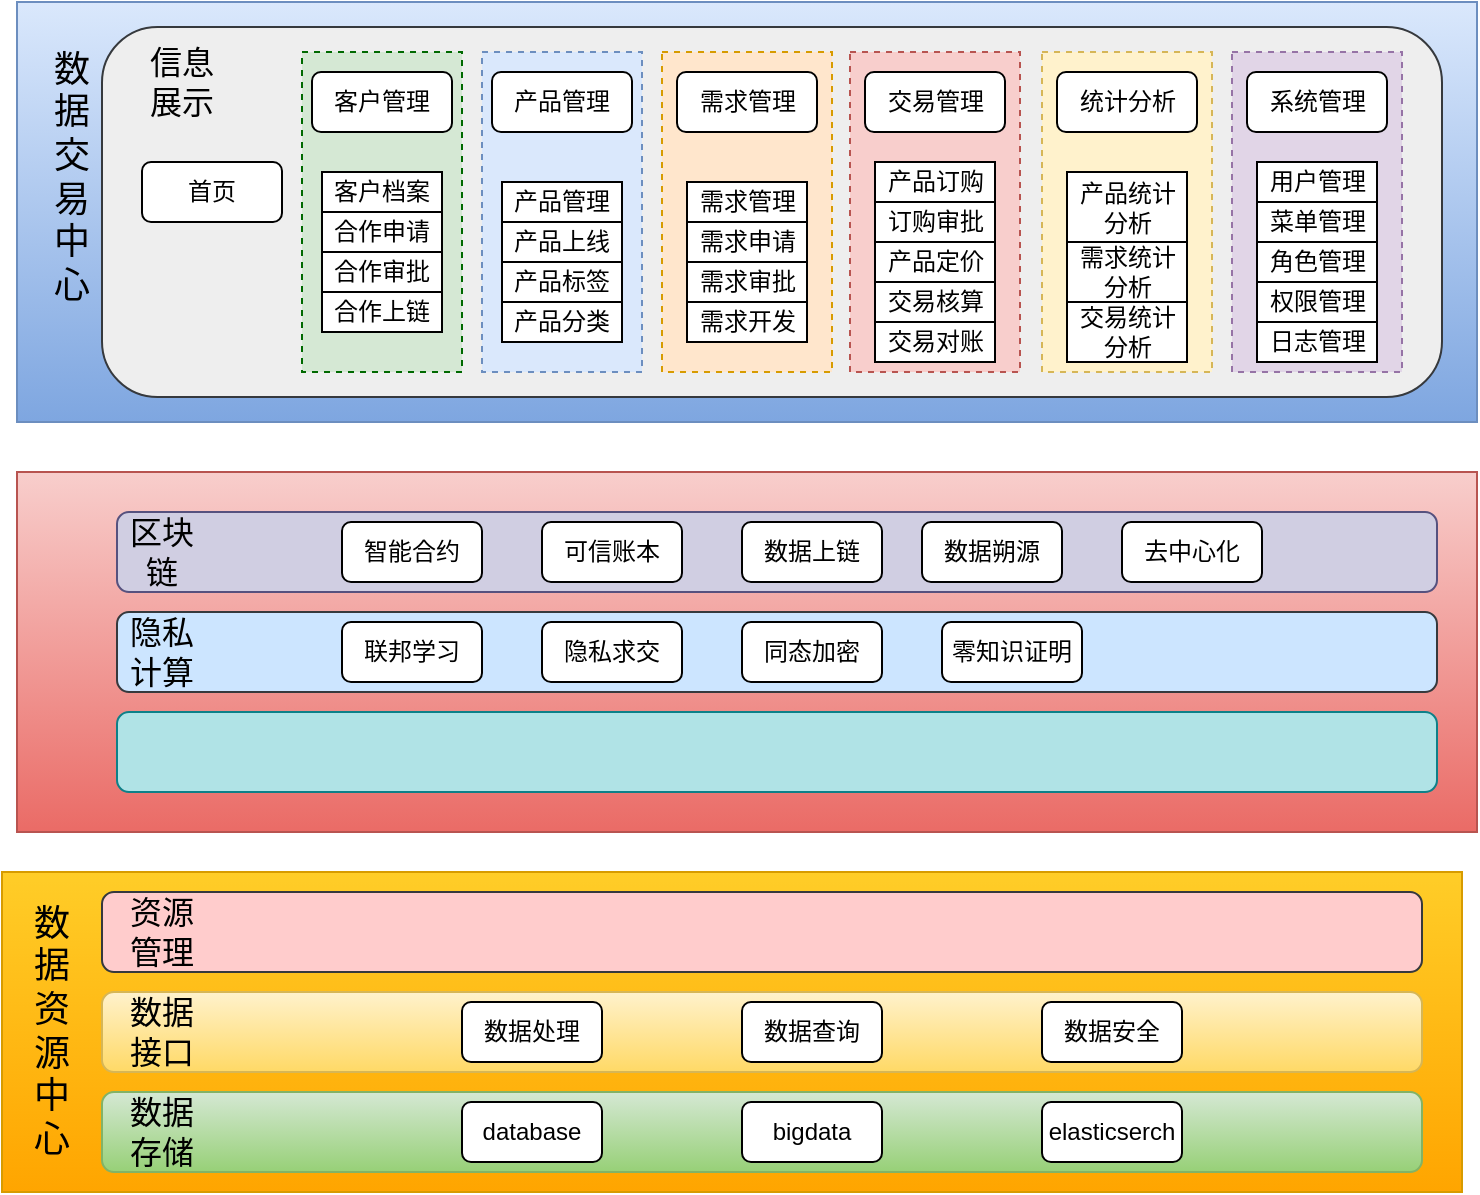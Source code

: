 <mxfile version="21.0.4" type="github" pages="2">
  <diagram name="第 1 页" id="IMjAlpp3Ztoz9SvU_dgs">
    <mxGraphModel dx="1006" dy="516" grid="1" gridSize="10" guides="1" tooltips="1" connect="1" arrows="1" fold="1" page="1" pageScale="1" pageWidth="1200" pageHeight="1920" math="0" shadow="0">
      <root>
        <mxCell id="0" />
        <mxCell id="1" parent="0" />
        <mxCell id="INxmrjbLJUZYRgkc83wa-1" value="" style="rounded=0;whiteSpace=wrap;html=1;fillColor=#ffcd28;gradientColor=#ffa500;strokeColor=#d79b00;" parent="1" vertex="1">
          <mxGeometry x="80" y="570" width="730" height="160" as="geometry" />
        </mxCell>
        <mxCell id="INxmrjbLJUZYRgkc83wa-2" value="" style="rounded=0;whiteSpace=wrap;html=1;fillColor=#dae8fc;strokeColor=#6c8ebf;gradientColor=#7ea6e0;" parent="1" vertex="1">
          <mxGeometry x="87.5" y="135" width="730" height="210" as="geometry" />
        </mxCell>
        <mxCell id="INxmrjbLJUZYRgkc83wa-3" value="" style="rounded=0;whiteSpace=wrap;html=1;fillColor=#f8cecc;gradientColor=#ea6b66;strokeColor=#b85450;gradientDirection=south;" parent="1" vertex="1">
          <mxGeometry x="87.5" y="370" width="730" height="180" as="geometry" />
        </mxCell>
        <mxCell id="INxmrjbLJUZYRgkc83wa-5" value="" style="rounded=1;whiteSpace=wrap;html=1;fillColor=#fff2cc;gradientColor=#ffd966;strokeColor=#d6b656;" parent="1" vertex="1">
          <mxGeometry x="130" y="630" width="660" height="40" as="geometry" />
        </mxCell>
        <mxCell id="INxmrjbLJUZYRgkc83wa-6" value="" style="rounded=1;whiteSpace=wrap;html=1;fillColor=#d5e8d4;gradientColor=#97d077;strokeColor=#82b366;" parent="1" vertex="1">
          <mxGeometry x="130" y="680" width="660" height="40" as="geometry" />
        </mxCell>
        <mxCell id="INxmrjbLJUZYRgkc83wa-8" value="" style="rounded=1;whiteSpace=wrap;html=1;fillColor=#ffcccc;strokeColor=#36393d;" parent="1" vertex="1">
          <mxGeometry x="130" y="580" width="660" height="40" as="geometry" />
        </mxCell>
        <mxCell id="INxmrjbLJUZYRgkc83wa-9" value="" style="rounded=1;whiteSpace=wrap;html=1;fillColor=#eeeeee;strokeColor=#36393d;" parent="1" vertex="1">
          <mxGeometry x="130" y="147.5" width="670" height="185" as="geometry" />
        </mxCell>
        <mxCell id="INxmrjbLJUZYRgkc83wa-10" value="" style="rounded=1;whiteSpace=wrap;html=1;fillColor=#d0cee2;strokeColor=#56517e;" parent="1" vertex="1">
          <mxGeometry x="137.5" y="390" width="660" height="40" as="geometry" />
        </mxCell>
        <mxCell id="INxmrjbLJUZYRgkc83wa-11" value="" style="rounded=1;whiteSpace=wrap;html=1;fillColor=#cce5ff;strokeColor=#36393d;" parent="1" vertex="1">
          <mxGeometry x="137.5" y="440" width="660" height="40" as="geometry" />
        </mxCell>
        <mxCell id="INxmrjbLJUZYRgkc83wa-12" value="" style="rounded=1;whiteSpace=wrap;html=1;fillColor=#b0e3e6;strokeColor=#0e8088;" parent="1" vertex="1">
          <mxGeometry x="137.5" y="490" width="660" height="40" as="geometry" />
        </mxCell>
        <mxCell id="INxmrjbLJUZYRgkc83wa-13" value="数据资源中心" style="text;html=1;strokeColor=none;fillColor=none;align=center;verticalAlign=middle;whiteSpace=wrap;rounded=0;fontSize=18;" parent="1" vertex="1">
          <mxGeometry x="100" y="582.5" width="10" height="135" as="geometry" />
        </mxCell>
        <mxCell id="INxmrjbLJUZYRgkc83wa-14" value="database" style="rounded=1;whiteSpace=wrap;html=1;" parent="1" vertex="1">
          <mxGeometry x="310" y="685" width="70" height="30" as="geometry" />
        </mxCell>
        <mxCell id="INxmrjbLJUZYRgkc83wa-15" value="bigdata" style="rounded=1;whiteSpace=wrap;html=1;" parent="1" vertex="1">
          <mxGeometry x="450" y="685" width="70" height="30" as="geometry" />
        </mxCell>
        <mxCell id="INxmrjbLJUZYRgkc83wa-16" value="elasticserch" style="rounded=1;whiteSpace=wrap;html=1;" parent="1" vertex="1">
          <mxGeometry x="600" y="685" width="70" height="30" as="geometry" />
        </mxCell>
        <mxCell id="INxmrjbLJUZYRgkc83wa-17" value="数据&lt;br style=&quot;font-size: 16px;&quot;&gt;存储" style="text;html=1;strokeColor=none;fillColor=none;align=center;verticalAlign=middle;whiteSpace=wrap;rounded=0;fontSize=16;" parent="1" vertex="1">
          <mxGeometry x="140" y="685" width="40" height="30" as="geometry" />
        </mxCell>
        <mxCell id="INxmrjbLJUZYRgkc83wa-18" value="数据&lt;br style=&quot;font-size: 16px;&quot;&gt;接口" style="text;html=1;strokeColor=none;fillColor=none;align=center;verticalAlign=middle;whiteSpace=wrap;rounded=0;fontSize=16;" parent="1" vertex="1">
          <mxGeometry x="140" y="635" width="40" height="30" as="geometry" />
        </mxCell>
        <mxCell id="INxmrjbLJUZYRgkc83wa-19" value="数据处理" style="rounded=1;whiteSpace=wrap;html=1;" parent="1" vertex="1">
          <mxGeometry x="310" y="635" width="70" height="30" as="geometry" />
        </mxCell>
        <mxCell id="INxmrjbLJUZYRgkc83wa-20" value="数据查询" style="rounded=1;whiteSpace=wrap;html=1;" parent="1" vertex="1">
          <mxGeometry x="450" y="635" width="70" height="30" as="geometry" />
        </mxCell>
        <mxCell id="INxmrjbLJUZYRgkc83wa-21" value="数据安全" style="rounded=1;whiteSpace=wrap;html=1;" parent="1" vertex="1">
          <mxGeometry x="600" y="635" width="70" height="30" as="geometry" />
        </mxCell>
        <mxCell id="INxmrjbLJUZYRgkc83wa-22" value="资源管理" style="text;html=1;strokeColor=none;fillColor=none;align=center;verticalAlign=middle;whiteSpace=wrap;rounded=0;fontSize=16;" parent="1" vertex="1">
          <mxGeometry x="140" y="585" width="40" height="30" as="geometry" />
        </mxCell>
        <mxCell id="INxmrjbLJUZYRgkc83wa-23" value="数据交易中心" style="text;html=1;strokeColor=none;fillColor=none;align=center;verticalAlign=middle;whiteSpace=wrap;rounded=0;fontSize=18;" parent="1" vertex="1">
          <mxGeometry x="110" y="155" width="10" height="135" as="geometry" />
        </mxCell>
        <mxCell id="INxmrjbLJUZYRgkc83wa-24" value="信息展示" style="text;html=1;strokeColor=none;fillColor=none;align=center;verticalAlign=middle;whiteSpace=wrap;rounded=0;fontSize=16;" parent="1" vertex="1">
          <mxGeometry x="150" y="160" width="40" height="30" as="geometry" />
        </mxCell>
        <mxCell id="INxmrjbLJUZYRgkc83wa-25" value="首页" style="rounded=1;whiteSpace=wrap;html=1;" parent="1" vertex="1">
          <mxGeometry x="150" y="215" width="70" height="30" as="geometry" />
        </mxCell>
        <mxCell id="4gfEWDUkYX4_bbBAS9TJ-1" value="" style="group" vertex="1" connectable="0" parent="1">
          <mxGeometry x="230" y="160" width="80" height="160" as="geometry" />
        </mxCell>
        <mxCell id="ddeVs8B9BQJQFKg9lVX4-2" value="" style="rounded=0;whiteSpace=wrap;html=1;fillColor=#d5e8d4;strokeColor=#006900;dashed=1;" parent="4gfEWDUkYX4_bbBAS9TJ-1" vertex="1">
          <mxGeometry width="80" height="160" as="geometry" />
        </mxCell>
        <mxCell id="INxmrjbLJUZYRgkc83wa-26" value="客户管理" style="rounded=1;whiteSpace=wrap;html=1;" parent="4gfEWDUkYX4_bbBAS9TJ-1" vertex="1">
          <mxGeometry x="5" y="10" width="70" height="30" as="geometry" />
        </mxCell>
        <mxCell id="INxmrjbLJUZYRgkc83wa-66" value="" style="group" parent="4gfEWDUkYX4_bbBAS9TJ-1" vertex="1" connectable="0">
          <mxGeometry x="10" y="60" width="60" height="80" as="geometry" />
        </mxCell>
        <mxCell id="INxmrjbLJUZYRgkc83wa-35" value="客户档案" style="rounded=0;whiteSpace=wrap;html=1;" parent="INxmrjbLJUZYRgkc83wa-66" vertex="1">
          <mxGeometry width="60" height="20" as="geometry" />
        </mxCell>
        <mxCell id="INxmrjbLJUZYRgkc83wa-36" value="合作申请" style="rounded=0;whiteSpace=wrap;html=1;" parent="INxmrjbLJUZYRgkc83wa-66" vertex="1">
          <mxGeometry y="20" width="60" height="20" as="geometry" />
        </mxCell>
        <mxCell id="INxmrjbLJUZYRgkc83wa-37" value="合作审批" style="rounded=0;whiteSpace=wrap;html=1;" parent="INxmrjbLJUZYRgkc83wa-66" vertex="1">
          <mxGeometry y="40" width="60" height="20" as="geometry" />
        </mxCell>
        <mxCell id="INxmrjbLJUZYRgkc83wa-38" value="合作上链" style="rounded=0;whiteSpace=wrap;html=1;" parent="INxmrjbLJUZYRgkc83wa-66" vertex="1">
          <mxGeometry y="60" width="60" height="20" as="geometry" />
        </mxCell>
        <mxCell id="4gfEWDUkYX4_bbBAS9TJ-2" value="" style="group" vertex="1" connectable="0" parent="1">
          <mxGeometry x="320" y="160" width="80" height="160" as="geometry" />
        </mxCell>
        <mxCell id="ddeVs8B9BQJQFKg9lVX4-3" value="" style="rounded=0;whiteSpace=wrap;html=1;fillColor=#dae8fc;strokeColor=#6c8ebf;dashed=1;" parent="4gfEWDUkYX4_bbBAS9TJ-2" vertex="1">
          <mxGeometry width="80" height="160" as="geometry" />
        </mxCell>
        <mxCell id="INxmrjbLJUZYRgkc83wa-27" value="产品管理" style="rounded=1;whiteSpace=wrap;html=1;" parent="4gfEWDUkYX4_bbBAS9TJ-2" vertex="1">
          <mxGeometry x="5" y="10" width="70" height="30" as="geometry" />
        </mxCell>
        <mxCell id="INxmrjbLJUZYRgkc83wa-67" value="" style="group" parent="4gfEWDUkYX4_bbBAS9TJ-2" vertex="1" connectable="0">
          <mxGeometry x="10" y="65" width="60" height="80" as="geometry" />
        </mxCell>
        <mxCell id="INxmrjbLJUZYRgkc83wa-39" value="产品管理" style="rounded=0;whiteSpace=wrap;html=1;" parent="INxmrjbLJUZYRgkc83wa-67" vertex="1">
          <mxGeometry width="60" height="20" as="geometry" />
        </mxCell>
        <mxCell id="INxmrjbLJUZYRgkc83wa-40" value="产品上线" style="rounded=0;whiteSpace=wrap;html=1;" parent="INxmrjbLJUZYRgkc83wa-67" vertex="1">
          <mxGeometry y="20" width="60" height="20" as="geometry" />
        </mxCell>
        <mxCell id="INxmrjbLJUZYRgkc83wa-41" value="产品标签" style="rounded=0;whiteSpace=wrap;html=1;" parent="INxmrjbLJUZYRgkc83wa-67" vertex="1">
          <mxGeometry y="40" width="60" height="20" as="geometry" />
        </mxCell>
        <mxCell id="INxmrjbLJUZYRgkc83wa-42" value="产品分类" style="rounded=0;whiteSpace=wrap;html=1;" parent="INxmrjbLJUZYRgkc83wa-67" vertex="1">
          <mxGeometry y="60" width="60" height="20" as="geometry" />
        </mxCell>
        <mxCell id="4gfEWDUkYX4_bbBAS9TJ-3" value="" style="group" vertex="1" connectable="0" parent="1">
          <mxGeometry x="410" y="160" width="85" height="160" as="geometry" />
        </mxCell>
        <mxCell id="ddeVs8B9BQJQFKg9lVX4-6" value="" style="rounded=0;whiteSpace=wrap;html=1;fillColor=#ffe6cc;strokeColor=#d79b00;dashed=1;" parent="4gfEWDUkYX4_bbBAS9TJ-3" vertex="1">
          <mxGeometry width="85" height="160" as="geometry" />
        </mxCell>
        <mxCell id="INxmrjbLJUZYRgkc83wa-28" value="需求管理" style="rounded=1;whiteSpace=wrap;html=1;" parent="4gfEWDUkYX4_bbBAS9TJ-3" vertex="1">
          <mxGeometry x="7.5" y="10" width="70" height="30" as="geometry" />
        </mxCell>
        <mxCell id="INxmrjbLJUZYRgkc83wa-43" value="需求管理" style="rounded=0;whiteSpace=wrap;html=1;container=0;" parent="4gfEWDUkYX4_bbBAS9TJ-3" vertex="1">
          <mxGeometry x="12.5" y="65" width="60" height="20" as="geometry" />
        </mxCell>
        <mxCell id="INxmrjbLJUZYRgkc83wa-44" value="需求申请" style="rounded=0;whiteSpace=wrap;html=1;container=0;" parent="4gfEWDUkYX4_bbBAS9TJ-3" vertex="1">
          <mxGeometry x="12.5" y="85" width="60" height="20" as="geometry" />
        </mxCell>
        <mxCell id="INxmrjbLJUZYRgkc83wa-46" value="需求开发" style="rounded=0;whiteSpace=wrap;html=1;container=0;" parent="4gfEWDUkYX4_bbBAS9TJ-3" vertex="1">
          <mxGeometry x="12.5" y="125" width="60" height="20" as="geometry" />
        </mxCell>
        <mxCell id="INxmrjbLJUZYRgkc83wa-60" value="需求审批" style="rounded=0;whiteSpace=wrap;html=1;container=0;" parent="4gfEWDUkYX4_bbBAS9TJ-3" vertex="1">
          <mxGeometry x="12.5" y="105" width="60" height="20" as="geometry" />
        </mxCell>
        <mxCell id="4gfEWDUkYX4_bbBAS9TJ-4" value="" style="group" vertex="1" connectable="0" parent="1">
          <mxGeometry x="504" y="160" width="85" height="160" as="geometry" />
        </mxCell>
        <mxCell id="ddeVs8B9BQJQFKg9lVX4-8" value="" style="rounded=0;whiteSpace=wrap;html=1;fillColor=#f8cecc;strokeColor=#b85450;dashed=1;" parent="4gfEWDUkYX4_bbBAS9TJ-4" vertex="1">
          <mxGeometry width="85" height="160" as="geometry" />
        </mxCell>
        <mxCell id="INxmrjbLJUZYRgkc83wa-29" value="交易管理" style="rounded=1;whiteSpace=wrap;html=1;" parent="4gfEWDUkYX4_bbBAS9TJ-4" vertex="1">
          <mxGeometry x="7.5" y="10" width="70" height="30" as="geometry" />
        </mxCell>
        <mxCell id="INxmrjbLJUZYRgkc83wa-47" value="产品订购" style="rounded=0;whiteSpace=wrap;html=1;container=0;" parent="4gfEWDUkYX4_bbBAS9TJ-4" vertex="1">
          <mxGeometry x="12.5" y="55" width="60" height="20" as="geometry" />
        </mxCell>
        <mxCell id="INxmrjbLJUZYRgkc83wa-48" value="订购审批" style="rounded=0;whiteSpace=wrap;html=1;container=0;" parent="4gfEWDUkYX4_bbBAS9TJ-4" vertex="1">
          <mxGeometry x="12.5" y="75" width="60" height="20" as="geometry" />
        </mxCell>
        <mxCell id="INxmrjbLJUZYRgkc83wa-49" value="产品定价" style="rounded=0;whiteSpace=wrap;html=1;container=0;" parent="4gfEWDUkYX4_bbBAS9TJ-4" vertex="1">
          <mxGeometry x="12.5" y="95" width="60" height="20" as="geometry" />
        </mxCell>
        <mxCell id="INxmrjbLJUZYRgkc83wa-50" value="交易核算" style="rounded=0;whiteSpace=wrap;html=1;container=0;" parent="4gfEWDUkYX4_bbBAS9TJ-4" vertex="1">
          <mxGeometry x="12.5" y="115" width="60" height="20" as="geometry" />
        </mxCell>
        <mxCell id="INxmrjbLJUZYRgkc83wa-62" value="交易对账" style="rounded=0;whiteSpace=wrap;html=1;container=0;" parent="4gfEWDUkYX4_bbBAS9TJ-4" vertex="1">
          <mxGeometry x="12.5" y="135" width="60" height="20" as="geometry" />
        </mxCell>
        <mxCell id="4gfEWDUkYX4_bbBAS9TJ-5" value="" style="group" vertex="1" connectable="0" parent="1">
          <mxGeometry x="600" y="160" width="85" height="160" as="geometry" />
        </mxCell>
        <mxCell id="ddeVs8B9BQJQFKg9lVX4-9" value="" style="rounded=0;whiteSpace=wrap;html=1;fillColor=#fff2cc;strokeColor=#d6b656;dashed=1;" parent="4gfEWDUkYX4_bbBAS9TJ-5" vertex="1">
          <mxGeometry width="85" height="160" as="geometry" />
        </mxCell>
        <mxCell id="INxmrjbLJUZYRgkc83wa-30" value="统计分析" style="rounded=1;whiteSpace=wrap;html=1;" parent="4gfEWDUkYX4_bbBAS9TJ-5" vertex="1">
          <mxGeometry x="7.5" y="10" width="70" height="30" as="geometry" />
        </mxCell>
        <mxCell id="INxmrjbLJUZYRgkc83wa-51" value="产品统计分析" style="rounded=0;whiteSpace=wrap;html=1;container=0;" parent="4gfEWDUkYX4_bbBAS9TJ-5" vertex="1">
          <mxGeometry x="12.5" y="60" width="60" height="35" as="geometry" />
        </mxCell>
        <mxCell id="INxmrjbLJUZYRgkc83wa-52" value="需求统计分析" style="rounded=0;whiteSpace=wrap;html=1;container=0;" parent="4gfEWDUkYX4_bbBAS9TJ-5" vertex="1">
          <mxGeometry x="12.5" y="95" width="60" height="30" as="geometry" />
        </mxCell>
        <mxCell id="INxmrjbLJUZYRgkc83wa-53" value="交易统计分析" style="rounded=0;whiteSpace=wrap;html=1;container=0;" parent="4gfEWDUkYX4_bbBAS9TJ-5" vertex="1">
          <mxGeometry x="12.5" y="125" width="60" height="30" as="geometry" />
        </mxCell>
        <mxCell id="4gfEWDUkYX4_bbBAS9TJ-6" value="" style="group" vertex="1" connectable="0" parent="1">
          <mxGeometry x="695" y="160" width="85" height="160" as="geometry" />
        </mxCell>
        <mxCell id="ddeVs8B9BQJQFKg9lVX4-10" value="" style="rounded=0;whiteSpace=wrap;html=1;fillColor=#e1d5e7;strokeColor=#9673a6;dashed=1;" parent="4gfEWDUkYX4_bbBAS9TJ-6" vertex="1">
          <mxGeometry width="85" height="160" as="geometry" />
        </mxCell>
        <mxCell id="INxmrjbLJUZYRgkc83wa-31" value="系统管理" style="rounded=1;whiteSpace=wrap;html=1;" parent="4gfEWDUkYX4_bbBAS9TJ-6" vertex="1">
          <mxGeometry x="7.5" y="10" width="70" height="30" as="geometry" />
        </mxCell>
        <mxCell id="INxmrjbLJUZYRgkc83wa-55" value="用户管理" style="rounded=0;whiteSpace=wrap;html=1;container=0;" parent="4gfEWDUkYX4_bbBAS9TJ-6" vertex="1">
          <mxGeometry x="12.5" y="55" width="60" height="20" as="geometry" />
        </mxCell>
        <mxCell id="INxmrjbLJUZYRgkc83wa-56" value="菜单管理" style="rounded=0;whiteSpace=wrap;html=1;container=0;" parent="4gfEWDUkYX4_bbBAS9TJ-6" vertex="1">
          <mxGeometry x="12.5" y="75" width="60" height="20" as="geometry" />
        </mxCell>
        <mxCell id="INxmrjbLJUZYRgkc83wa-57" value="角色管理" style="rounded=0;whiteSpace=wrap;html=1;container=0;" parent="4gfEWDUkYX4_bbBAS9TJ-6" vertex="1">
          <mxGeometry x="12.5" y="95" width="60" height="20" as="geometry" />
        </mxCell>
        <mxCell id="INxmrjbLJUZYRgkc83wa-58" value="权限管理" style="rounded=0;whiteSpace=wrap;html=1;container=0;" parent="4gfEWDUkYX4_bbBAS9TJ-6" vertex="1">
          <mxGeometry x="12.5" y="115" width="60" height="20" as="geometry" />
        </mxCell>
        <mxCell id="INxmrjbLJUZYRgkc83wa-63" value="日志管理" style="rounded=0;whiteSpace=wrap;html=1;container=0;" parent="4gfEWDUkYX4_bbBAS9TJ-6" vertex="1">
          <mxGeometry x="12.5" y="135" width="60" height="20" as="geometry" />
        </mxCell>
        <mxCell id="4gfEWDUkYX4_bbBAS9TJ-8" value="区块链" style="text;html=1;strokeColor=none;fillColor=none;align=center;verticalAlign=middle;whiteSpace=wrap;rounded=0;fontSize=16;" vertex="1" parent="1">
          <mxGeometry x="140" y="395" width="40" height="30" as="geometry" />
        </mxCell>
        <mxCell id="4gfEWDUkYX4_bbBAS9TJ-9" value="智能合约" style="rounded=1;whiteSpace=wrap;html=1;" vertex="1" parent="1">
          <mxGeometry x="250" y="395" width="70" height="30" as="geometry" />
        </mxCell>
        <mxCell id="4gfEWDUkYX4_bbBAS9TJ-10" value="可信账本" style="rounded=1;whiteSpace=wrap;html=1;" vertex="1" parent="1">
          <mxGeometry x="350" y="395" width="70" height="30" as="geometry" />
        </mxCell>
        <mxCell id="4gfEWDUkYX4_bbBAS9TJ-11" value="隐私计算" style="text;html=1;strokeColor=none;fillColor=none;align=center;verticalAlign=middle;whiteSpace=wrap;rounded=0;fontSize=16;" vertex="1" parent="1">
          <mxGeometry x="140" y="445" width="40" height="30" as="geometry" />
        </mxCell>
        <mxCell id="4gfEWDUkYX4_bbBAS9TJ-12" value="联邦学习" style="rounded=1;whiteSpace=wrap;html=1;" vertex="1" parent="1">
          <mxGeometry x="250" y="445" width="70" height="30" as="geometry" />
        </mxCell>
        <mxCell id="4gfEWDUkYX4_bbBAS9TJ-13" value="隐私求交" style="rounded=1;whiteSpace=wrap;html=1;" vertex="1" parent="1">
          <mxGeometry x="350" y="445" width="70" height="30" as="geometry" />
        </mxCell>
        <mxCell id="4gfEWDUkYX4_bbBAS9TJ-15" value="同态加密" style="rounded=1;whiteSpace=wrap;html=1;" vertex="1" parent="1">
          <mxGeometry x="450" y="445" width="70" height="30" as="geometry" />
        </mxCell>
        <mxCell id="4gfEWDUkYX4_bbBAS9TJ-16" value="零知识证明" style="rounded=1;whiteSpace=wrap;html=1;" vertex="1" parent="1">
          <mxGeometry x="550" y="445" width="70" height="30" as="geometry" />
        </mxCell>
        <mxCell id="4gfEWDUkYX4_bbBAS9TJ-18" value="数据上链" style="rounded=1;whiteSpace=wrap;html=1;" vertex="1" parent="1">
          <mxGeometry x="450" y="395" width="70" height="30" as="geometry" />
        </mxCell>
        <mxCell id="4gfEWDUkYX4_bbBAS9TJ-19" value="数据朔源" style="rounded=1;whiteSpace=wrap;html=1;" vertex="1" parent="1">
          <mxGeometry x="540" y="395" width="70" height="30" as="geometry" />
        </mxCell>
        <mxCell id="4gfEWDUkYX4_bbBAS9TJ-20" value="去中心化" style="rounded=1;whiteSpace=wrap;html=1;" vertex="1" parent="1">
          <mxGeometry x="640" y="395" width="70" height="30" as="geometry" />
        </mxCell>
      </root>
    </mxGraphModel>
  </diagram>
  <diagram id="zGGw1NF_eNcXWLHDansu" name="第 2 页">
    <mxGraphModel dx="1006" dy="516" grid="1" gridSize="10" guides="1" tooltips="1" connect="1" arrows="1" fold="1" page="1" pageScale="1" pageWidth="1200" pageHeight="1920" math="0" shadow="0">
      <root>
        <mxCell id="0" />
        <mxCell id="1" parent="0" />
        <mxCell id="nuo62m4rXIHfGUCH9iXI-1" value="" style="rounded=0;whiteSpace=wrap;html=1;fillColor=#ffcd28;gradientColor=#ffa500;strokeColor=#d79b00;" vertex="1" parent="1">
          <mxGeometry x="80" y="570" width="730" height="160" as="geometry" />
        </mxCell>
        <mxCell id="nuo62m4rXIHfGUCH9iXI-2" value="" style="rounded=0;whiteSpace=wrap;html=1;fillColor=#dae8fc;strokeColor=#6c8ebf;gradientColor=#7ea6e0;" vertex="1" parent="1">
          <mxGeometry x="87.5" y="135" width="730" height="210" as="geometry" />
        </mxCell>
        <mxCell id="nuo62m4rXIHfGUCH9iXI-3" value="" style="rounded=0;whiteSpace=wrap;html=1;fillColor=#f8cecc;gradientColor=#ea6b66;strokeColor=#b85450;gradientDirection=south;" vertex="1" parent="1">
          <mxGeometry x="87.5" y="370" width="730" height="180" as="geometry" />
        </mxCell>
        <mxCell id="nuo62m4rXIHfGUCH9iXI-4" value="" style="rounded=1;whiteSpace=wrap;html=1;fillColor=#fff2cc;gradientColor=#ffd966;strokeColor=#d6b656;" vertex="1" parent="1">
          <mxGeometry x="130" y="630" width="660" height="40" as="geometry" />
        </mxCell>
        <mxCell id="nuo62m4rXIHfGUCH9iXI-5" value="" style="rounded=1;whiteSpace=wrap;html=1;fillColor=#d5e8d4;gradientColor=#97d077;strokeColor=#82b366;" vertex="1" parent="1">
          <mxGeometry x="130" y="680" width="660" height="40" as="geometry" />
        </mxCell>
        <mxCell id="nuo62m4rXIHfGUCH9iXI-6" value="" style="rounded=1;whiteSpace=wrap;html=1;fillColor=#ffcccc;strokeColor=#36393d;" vertex="1" parent="1">
          <mxGeometry x="130" y="580" width="660" height="40" as="geometry" />
        </mxCell>
        <mxCell id="nuo62m4rXIHfGUCH9iXI-7" value="" style="rounded=1;whiteSpace=wrap;html=1;fillColor=#eeeeee;strokeColor=#36393d;" vertex="1" parent="1">
          <mxGeometry x="130" y="147.5" width="670" height="185" as="geometry" />
        </mxCell>
        <mxCell id="nuo62m4rXIHfGUCH9iXI-8" value="" style="rounded=1;whiteSpace=wrap;html=1;fillColor=#d0cee2;strokeColor=#56517e;" vertex="1" parent="1">
          <mxGeometry x="137.5" y="390" width="660" height="40" as="geometry" />
        </mxCell>
        <mxCell id="nuo62m4rXIHfGUCH9iXI-9" value="" style="rounded=1;whiteSpace=wrap;html=1;fillColor=#cce5ff;strokeColor=#36393d;" vertex="1" parent="1">
          <mxGeometry x="137.5" y="440" width="660" height="40" as="geometry" />
        </mxCell>
        <mxCell id="nuo62m4rXIHfGUCH9iXI-10" value="" style="rounded=1;whiteSpace=wrap;html=1;fillColor=#b0e3e6;strokeColor=#0e8088;" vertex="1" parent="1">
          <mxGeometry x="137.5" y="490" width="660" height="40" as="geometry" />
        </mxCell>
        <mxCell id="nuo62m4rXIHfGUCH9iXI-11" value="数据资源中心" style="text;html=1;strokeColor=none;fillColor=none;align=center;verticalAlign=middle;whiteSpace=wrap;rounded=0;fontSize=18;" vertex="1" parent="1">
          <mxGeometry x="100" y="582.5" width="10" height="135" as="geometry" />
        </mxCell>
        <mxCell id="nuo62m4rXIHfGUCH9iXI-12" value="database" style="rounded=1;whiteSpace=wrap;html=1;" vertex="1" parent="1">
          <mxGeometry x="310" y="685" width="70" height="30" as="geometry" />
        </mxCell>
        <mxCell id="nuo62m4rXIHfGUCH9iXI-13" value="bigdata" style="rounded=1;whiteSpace=wrap;html=1;" vertex="1" parent="1">
          <mxGeometry x="450" y="685" width="70" height="30" as="geometry" />
        </mxCell>
        <mxCell id="nuo62m4rXIHfGUCH9iXI-14" value="elasticserch" style="rounded=1;whiteSpace=wrap;html=1;" vertex="1" parent="1">
          <mxGeometry x="600" y="685" width="70" height="30" as="geometry" />
        </mxCell>
        <mxCell id="nuo62m4rXIHfGUCH9iXI-15" value="数据&lt;br style=&quot;font-size: 16px;&quot;&gt;存储" style="text;html=1;strokeColor=none;fillColor=none;align=center;verticalAlign=middle;whiteSpace=wrap;rounded=0;fontSize=16;" vertex="1" parent="1">
          <mxGeometry x="140" y="685" width="40" height="30" as="geometry" />
        </mxCell>
        <mxCell id="nuo62m4rXIHfGUCH9iXI-16" value="数据&lt;br style=&quot;font-size: 16px;&quot;&gt;接口" style="text;html=1;strokeColor=none;fillColor=none;align=center;verticalAlign=middle;whiteSpace=wrap;rounded=0;fontSize=16;" vertex="1" parent="1">
          <mxGeometry x="140" y="635" width="40" height="30" as="geometry" />
        </mxCell>
        <mxCell id="nuo62m4rXIHfGUCH9iXI-17" value="数据处理" style="rounded=1;whiteSpace=wrap;html=1;" vertex="1" parent="1">
          <mxGeometry x="310" y="635" width="70" height="30" as="geometry" />
        </mxCell>
        <mxCell id="nuo62m4rXIHfGUCH9iXI-18" value="数据查询" style="rounded=1;whiteSpace=wrap;html=1;" vertex="1" parent="1">
          <mxGeometry x="450" y="635" width="70" height="30" as="geometry" />
        </mxCell>
        <mxCell id="nuo62m4rXIHfGUCH9iXI-19" value="数据安全" style="rounded=1;whiteSpace=wrap;html=1;" vertex="1" parent="1">
          <mxGeometry x="600" y="635" width="70" height="30" as="geometry" />
        </mxCell>
        <mxCell id="nuo62m4rXIHfGUCH9iXI-20" value="资源管理" style="text;html=1;strokeColor=none;fillColor=none;align=center;verticalAlign=middle;whiteSpace=wrap;rounded=0;fontSize=16;" vertex="1" parent="1">
          <mxGeometry x="140" y="585" width="40" height="30" as="geometry" />
        </mxCell>
        <mxCell id="nuo62m4rXIHfGUCH9iXI-21" value="数据交易中心" style="text;html=1;strokeColor=none;fillColor=none;align=center;verticalAlign=middle;whiteSpace=wrap;rounded=0;fontSize=18;" vertex="1" parent="1">
          <mxGeometry x="110" y="155" width="10" height="135" as="geometry" />
        </mxCell>
        <mxCell id="nuo62m4rXIHfGUCH9iXI-22" value="信息展示" style="text;html=1;strokeColor=none;fillColor=none;align=center;verticalAlign=middle;whiteSpace=wrap;rounded=0;fontSize=16;" vertex="1" parent="1">
          <mxGeometry x="150" y="160" width="40" height="30" as="geometry" />
        </mxCell>
        <mxCell id="nuo62m4rXIHfGUCH9iXI-23" value="首页" style="rounded=1;whiteSpace=wrap;html=1;" vertex="1" parent="1">
          <mxGeometry x="150" y="215" width="70" height="30" as="geometry" />
        </mxCell>
        <mxCell id="nuo62m4rXIHfGUCH9iXI-24" value="" style="group" vertex="1" connectable="0" parent="1">
          <mxGeometry x="230" y="160" width="80" height="160" as="geometry" />
        </mxCell>
        <mxCell id="nuo62m4rXIHfGUCH9iXI-25" value="" style="rounded=0;whiteSpace=wrap;html=1;fillColor=#d5e8d4;strokeColor=#006900;dashed=1;" vertex="1" parent="nuo62m4rXIHfGUCH9iXI-24">
          <mxGeometry width="80" height="160" as="geometry" />
        </mxCell>
        <mxCell id="nuo62m4rXIHfGUCH9iXI-26" value="客户管理" style="rounded=1;whiteSpace=wrap;html=1;" vertex="1" parent="nuo62m4rXIHfGUCH9iXI-24">
          <mxGeometry x="5" y="10" width="70" height="30" as="geometry" />
        </mxCell>
        <mxCell id="nuo62m4rXIHfGUCH9iXI-27" value="" style="group" vertex="1" connectable="0" parent="nuo62m4rXIHfGUCH9iXI-24">
          <mxGeometry x="10" y="60" width="60" height="80" as="geometry" />
        </mxCell>
        <mxCell id="nuo62m4rXIHfGUCH9iXI-28" value="客户档案" style="rounded=0;whiteSpace=wrap;html=1;" vertex="1" parent="nuo62m4rXIHfGUCH9iXI-27">
          <mxGeometry width="60" height="20" as="geometry" />
        </mxCell>
        <mxCell id="nuo62m4rXIHfGUCH9iXI-29" value="合作申请" style="rounded=0;whiteSpace=wrap;html=1;" vertex="1" parent="nuo62m4rXIHfGUCH9iXI-27">
          <mxGeometry y="20" width="60" height="20" as="geometry" />
        </mxCell>
        <mxCell id="nuo62m4rXIHfGUCH9iXI-30" value="合作审批" style="rounded=0;whiteSpace=wrap;html=1;" vertex="1" parent="nuo62m4rXIHfGUCH9iXI-27">
          <mxGeometry y="40" width="60" height="20" as="geometry" />
        </mxCell>
        <mxCell id="nuo62m4rXIHfGUCH9iXI-31" value="合作上链" style="rounded=0;whiteSpace=wrap;html=1;" vertex="1" parent="nuo62m4rXIHfGUCH9iXI-27">
          <mxGeometry y="60" width="60" height="20" as="geometry" />
        </mxCell>
        <mxCell id="nuo62m4rXIHfGUCH9iXI-32" value="" style="group" vertex="1" connectable="0" parent="1">
          <mxGeometry x="320" y="160" width="80" height="160" as="geometry" />
        </mxCell>
        <mxCell id="nuo62m4rXIHfGUCH9iXI-33" value="" style="rounded=0;whiteSpace=wrap;html=1;fillColor=#dae8fc;strokeColor=#6c8ebf;dashed=1;" vertex="1" parent="nuo62m4rXIHfGUCH9iXI-32">
          <mxGeometry width="80" height="160" as="geometry" />
        </mxCell>
        <mxCell id="nuo62m4rXIHfGUCH9iXI-34" value="产品管理" style="rounded=1;whiteSpace=wrap;html=1;" vertex="1" parent="nuo62m4rXIHfGUCH9iXI-32">
          <mxGeometry x="5" y="10" width="70" height="30" as="geometry" />
        </mxCell>
        <mxCell id="nuo62m4rXIHfGUCH9iXI-35" value="" style="group" vertex="1" connectable="0" parent="nuo62m4rXIHfGUCH9iXI-32">
          <mxGeometry x="10" y="65" width="60" height="80" as="geometry" />
        </mxCell>
        <mxCell id="nuo62m4rXIHfGUCH9iXI-36" value="产品管理" style="rounded=0;whiteSpace=wrap;html=1;" vertex="1" parent="nuo62m4rXIHfGUCH9iXI-35">
          <mxGeometry width="60" height="20" as="geometry" />
        </mxCell>
        <mxCell id="nuo62m4rXIHfGUCH9iXI-37" value="产品上线" style="rounded=0;whiteSpace=wrap;html=1;" vertex="1" parent="nuo62m4rXIHfGUCH9iXI-35">
          <mxGeometry y="20" width="60" height="20" as="geometry" />
        </mxCell>
        <mxCell id="nuo62m4rXIHfGUCH9iXI-38" value="产品标签" style="rounded=0;whiteSpace=wrap;html=1;" vertex="1" parent="nuo62m4rXIHfGUCH9iXI-35">
          <mxGeometry y="40" width="60" height="20" as="geometry" />
        </mxCell>
        <mxCell id="nuo62m4rXIHfGUCH9iXI-39" value="产品分类" style="rounded=0;whiteSpace=wrap;html=1;" vertex="1" parent="nuo62m4rXIHfGUCH9iXI-35">
          <mxGeometry y="60" width="60" height="20" as="geometry" />
        </mxCell>
        <mxCell id="nuo62m4rXIHfGUCH9iXI-40" value="" style="group" vertex="1" connectable="0" parent="1">
          <mxGeometry x="410" y="160" width="85" height="160" as="geometry" />
        </mxCell>
        <mxCell id="nuo62m4rXIHfGUCH9iXI-41" value="" style="rounded=0;whiteSpace=wrap;html=1;fillColor=#ffe6cc;strokeColor=#d79b00;dashed=1;" vertex="1" parent="nuo62m4rXIHfGUCH9iXI-40">
          <mxGeometry width="85" height="160" as="geometry" />
        </mxCell>
        <mxCell id="nuo62m4rXIHfGUCH9iXI-42" value="需求管理" style="rounded=1;whiteSpace=wrap;html=1;" vertex="1" parent="nuo62m4rXIHfGUCH9iXI-40">
          <mxGeometry x="7.5" y="10" width="70" height="30" as="geometry" />
        </mxCell>
        <mxCell id="nuo62m4rXIHfGUCH9iXI-43" value="需求管理" style="rounded=0;whiteSpace=wrap;html=1;container=0;" vertex="1" parent="nuo62m4rXIHfGUCH9iXI-40">
          <mxGeometry x="12.5" y="65" width="60" height="20" as="geometry" />
        </mxCell>
        <mxCell id="nuo62m4rXIHfGUCH9iXI-44" value="需求申请" style="rounded=0;whiteSpace=wrap;html=1;container=0;" vertex="1" parent="nuo62m4rXIHfGUCH9iXI-40">
          <mxGeometry x="12.5" y="85" width="60" height="20" as="geometry" />
        </mxCell>
        <mxCell id="nuo62m4rXIHfGUCH9iXI-45" value="需求开发" style="rounded=0;whiteSpace=wrap;html=1;container=0;" vertex="1" parent="nuo62m4rXIHfGUCH9iXI-40">
          <mxGeometry x="12.5" y="125" width="60" height="20" as="geometry" />
        </mxCell>
        <mxCell id="nuo62m4rXIHfGUCH9iXI-46" value="需求审批" style="rounded=0;whiteSpace=wrap;html=1;container=0;" vertex="1" parent="nuo62m4rXIHfGUCH9iXI-40">
          <mxGeometry x="12.5" y="105" width="60" height="20" as="geometry" />
        </mxCell>
        <mxCell id="nuo62m4rXIHfGUCH9iXI-47" value="" style="group" vertex="1" connectable="0" parent="1">
          <mxGeometry x="504" y="160" width="85" height="160" as="geometry" />
        </mxCell>
        <mxCell id="nuo62m4rXIHfGUCH9iXI-48" value="" style="rounded=0;whiteSpace=wrap;html=1;fillColor=#f8cecc;strokeColor=#b85450;dashed=1;" vertex="1" parent="nuo62m4rXIHfGUCH9iXI-47">
          <mxGeometry width="85" height="160" as="geometry" />
        </mxCell>
        <mxCell id="nuo62m4rXIHfGUCH9iXI-49" value="交易管理" style="rounded=1;whiteSpace=wrap;html=1;" vertex="1" parent="nuo62m4rXIHfGUCH9iXI-47">
          <mxGeometry x="7.5" y="10" width="70" height="30" as="geometry" />
        </mxCell>
        <mxCell id="nuo62m4rXIHfGUCH9iXI-50" value="产品订购" style="rounded=0;whiteSpace=wrap;html=1;container=0;" vertex="1" parent="nuo62m4rXIHfGUCH9iXI-47">
          <mxGeometry x="12.5" y="55" width="60" height="20" as="geometry" />
        </mxCell>
        <mxCell id="nuo62m4rXIHfGUCH9iXI-51" value="订购审批" style="rounded=0;whiteSpace=wrap;html=1;container=0;" vertex="1" parent="nuo62m4rXIHfGUCH9iXI-47">
          <mxGeometry x="12.5" y="75" width="60" height="20" as="geometry" />
        </mxCell>
        <mxCell id="nuo62m4rXIHfGUCH9iXI-52" value="产品定价" style="rounded=0;whiteSpace=wrap;html=1;container=0;" vertex="1" parent="nuo62m4rXIHfGUCH9iXI-47">
          <mxGeometry x="12.5" y="95" width="60" height="20" as="geometry" />
        </mxCell>
        <mxCell id="nuo62m4rXIHfGUCH9iXI-53" value="交易核算" style="rounded=0;whiteSpace=wrap;html=1;container=0;" vertex="1" parent="nuo62m4rXIHfGUCH9iXI-47">
          <mxGeometry x="12.5" y="115" width="60" height="20" as="geometry" />
        </mxCell>
        <mxCell id="nuo62m4rXIHfGUCH9iXI-54" value="交易对账" style="rounded=0;whiteSpace=wrap;html=1;container=0;" vertex="1" parent="nuo62m4rXIHfGUCH9iXI-47">
          <mxGeometry x="12.5" y="135" width="60" height="20" as="geometry" />
        </mxCell>
        <mxCell id="nuo62m4rXIHfGUCH9iXI-55" value="" style="group" vertex="1" connectable="0" parent="1">
          <mxGeometry x="600" y="160" width="85" height="160" as="geometry" />
        </mxCell>
        <mxCell id="nuo62m4rXIHfGUCH9iXI-56" value="" style="rounded=0;whiteSpace=wrap;html=1;fillColor=#fff2cc;strokeColor=#d6b656;dashed=1;" vertex="1" parent="nuo62m4rXIHfGUCH9iXI-55">
          <mxGeometry width="85" height="160" as="geometry" />
        </mxCell>
        <mxCell id="nuo62m4rXIHfGUCH9iXI-57" value="统计分析" style="rounded=1;whiteSpace=wrap;html=1;" vertex="1" parent="nuo62m4rXIHfGUCH9iXI-55">
          <mxGeometry x="7.5" y="10" width="70" height="30" as="geometry" />
        </mxCell>
        <mxCell id="nuo62m4rXIHfGUCH9iXI-58" value="产品统计分析" style="rounded=0;whiteSpace=wrap;html=1;container=0;" vertex="1" parent="nuo62m4rXIHfGUCH9iXI-55">
          <mxGeometry x="12.5" y="60" width="60" height="35" as="geometry" />
        </mxCell>
        <mxCell id="nuo62m4rXIHfGUCH9iXI-59" value="需求统计分析" style="rounded=0;whiteSpace=wrap;html=1;container=0;" vertex="1" parent="nuo62m4rXIHfGUCH9iXI-55">
          <mxGeometry x="12.5" y="95" width="60" height="30" as="geometry" />
        </mxCell>
        <mxCell id="nuo62m4rXIHfGUCH9iXI-60" value="交易统计分析" style="rounded=0;whiteSpace=wrap;html=1;container=0;" vertex="1" parent="nuo62m4rXIHfGUCH9iXI-55">
          <mxGeometry x="12.5" y="125" width="60" height="30" as="geometry" />
        </mxCell>
        <mxCell id="nuo62m4rXIHfGUCH9iXI-61" value="" style="group" vertex="1" connectable="0" parent="1">
          <mxGeometry x="695" y="160" width="85" height="160" as="geometry" />
        </mxCell>
        <mxCell id="nuo62m4rXIHfGUCH9iXI-62" value="" style="rounded=0;whiteSpace=wrap;html=1;fillColor=#e1d5e7;strokeColor=#9673a6;dashed=1;" vertex="1" parent="nuo62m4rXIHfGUCH9iXI-61">
          <mxGeometry width="85" height="160" as="geometry" />
        </mxCell>
        <mxCell id="nuo62m4rXIHfGUCH9iXI-63" value="系统管理" style="rounded=1;whiteSpace=wrap;html=1;" vertex="1" parent="nuo62m4rXIHfGUCH9iXI-61">
          <mxGeometry x="7.5" y="10" width="70" height="30" as="geometry" />
        </mxCell>
        <mxCell id="nuo62m4rXIHfGUCH9iXI-64" value="用户管理" style="rounded=0;whiteSpace=wrap;html=1;container=0;" vertex="1" parent="nuo62m4rXIHfGUCH9iXI-61">
          <mxGeometry x="12.5" y="55" width="60" height="20" as="geometry" />
        </mxCell>
        <mxCell id="nuo62m4rXIHfGUCH9iXI-65" value="菜单管理" style="rounded=0;whiteSpace=wrap;html=1;container=0;" vertex="1" parent="nuo62m4rXIHfGUCH9iXI-61">
          <mxGeometry x="12.5" y="75" width="60" height="20" as="geometry" />
        </mxCell>
        <mxCell id="nuo62m4rXIHfGUCH9iXI-66" value="角色管理" style="rounded=0;whiteSpace=wrap;html=1;container=0;" vertex="1" parent="nuo62m4rXIHfGUCH9iXI-61">
          <mxGeometry x="12.5" y="95" width="60" height="20" as="geometry" />
        </mxCell>
        <mxCell id="nuo62m4rXIHfGUCH9iXI-67" value="权限管理" style="rounded=0;whiteSpace=wrap;html=1;container=0;" vertex="1" parent="nuo62m4rXIHfGUCH9iXI-61">
          <mxGeometry x="12.5" y="115" width="60" height="20" as="geometry" />
        </mxCell>
        <mxCell id="nuo62m4rXIHfGUCH9iXI-68" value="日志管理" style="rounded=0;whiteSpace=wrap;html=1;container=0;" vertex="1" parent="nuo62m4rXIHfGUCH9iXI-61">
          <mxGeometry x="12.5" y="135" width="60" height="20" as="geometry" />
        </mxCell>
        <mxCell id="nuo62m4rXIHfGUCH9iXI-69" value="区块链" style="text;html=1;strokeColor=none;fillColor=none;align=center;verticalAlign=middle;whiteSpace=wrap;rounded=0;fontSize=16;" vertex="1" parent="1">
          <mxGeometry x="140" y="395" width="40" height="30" as="geometry" />
        </mxCell>
        <mxCell id="nuo62m4rXIHfGUCH9iXI-70" value="智能合约" style="rounded=1;whiteSpace=wrap;html=1;" vertex="1" parent="1">
          <mxGeometry x="250" y="395" width="70" height="30" as="geometry" />
        </mxCell>
        <mxCell id="nuo62m4rXIHfGUCH9iXI-71" value="可信账本" style="rounded=1;whiteSpace=wrap;html=1;" vertex="1" parent="1">
          <mxGeometry x="350" y="395" width="70" height="30" as="geometry" />
        </mxCell>
        <mxCell id="nuo62m4rXIHfGUCH9iXI-72" value="隐私计算" style="text;html=1;strokeColor=none;fillColor=none;align=center;verticalAlign=middle;whiteSpace=wrap;rounded=0;fontSize=16;" vertex="1" parent="1">
          <mxGeometry x="140" y="445" width="40" height="30" as="geometry" />
        </mxCell>
        <mxCell id="nuo62m4rXIHfGUCH9iXI-73" value="联邦学习" style="rounded=1;whiteSpace=wrap;html=1;" vertex="1" parent="1">
          <mxGeometry x="250" y="445" width="70" height="30" as="geometry" />
        </mxCell>
        <mxCell id="nuo62m4rXIHfGUCH9iXI-74" value="隐私求交" style="rounded=1;whiteSpace=wrap;html=1;" vertex="1" parent="1">
          <mxGeometry x="350" y="445" width="70" height="30" as="geometry" />
        </mxCell>
        <mxCell id="nuo62m4rXIHfGUCH9iXI-75" value="同态加密" style="rounded=1;whiteSpace=wrap;html=1;" vertex="1" parent="1">
          <mxGeometry x="450" y="445" width="70" height="30" as="geometry" />
        </mxCell>
        <mxCell id="nuo62m4rXIHfGUCH9iXI-76" value="零知识证明" style="rounded=1;whiteSpace=wrap;html=1;" vertex="1" parent="1">
          <mxGeometry x="550" y="445" width="70" height="30" as="geometry" />
        </mxCell>
        <mxCell id="nuo62m4rXIHfGUCH9iXI-77" value="数据上链" style="rounded=1;whiteSpace=wrap;html=1;" vertex="1" parent="1">
          <mxGeometry x="450" y="395" width="70" height="30" as="geometry" />
        </mxCell>
        <mxCell id="nuo62m4rXIHfGUCH9iXI-78" value="数据朔源" style="rounded=1;whiteSpace=wrap;html=1;" vertex="1" parent="1">
          <mxGeometry x="540" y="395" width="70" height="30" as="geometry" />
        </mxCell>
        <mxCell id="nuo62m4rXIHfGUCH9iXI-79" value="去中心化" style="rounded=1;whiteSpace=wrap;html=1;" vertex="1" parent="1">
          <mxGeometry x="640" y="395" width="70" height="30" as="geometry" />
        </mxCell>
      </root>
    </mxGraphModel>
  </diagram>
</mxfile>
